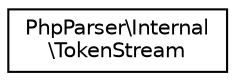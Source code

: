 digraph "Graphical Class Hierarchy"
{
  edge [fontname="Helvetica",fontsize="10",labelfontname="Helvetica",labelfontsize="10"];
  node [fontname="Helvetica",fontsize="10",shape=record];
  rankdir="LR";
  Node0 [label="PhpParser\\Internal\l\\TokenStream",height=0.2,width=0.4,color="black", fillcolor="white", style="filled",URL="$classPhpParser_1_1Internal_1_1TokenStream.html"];
}
